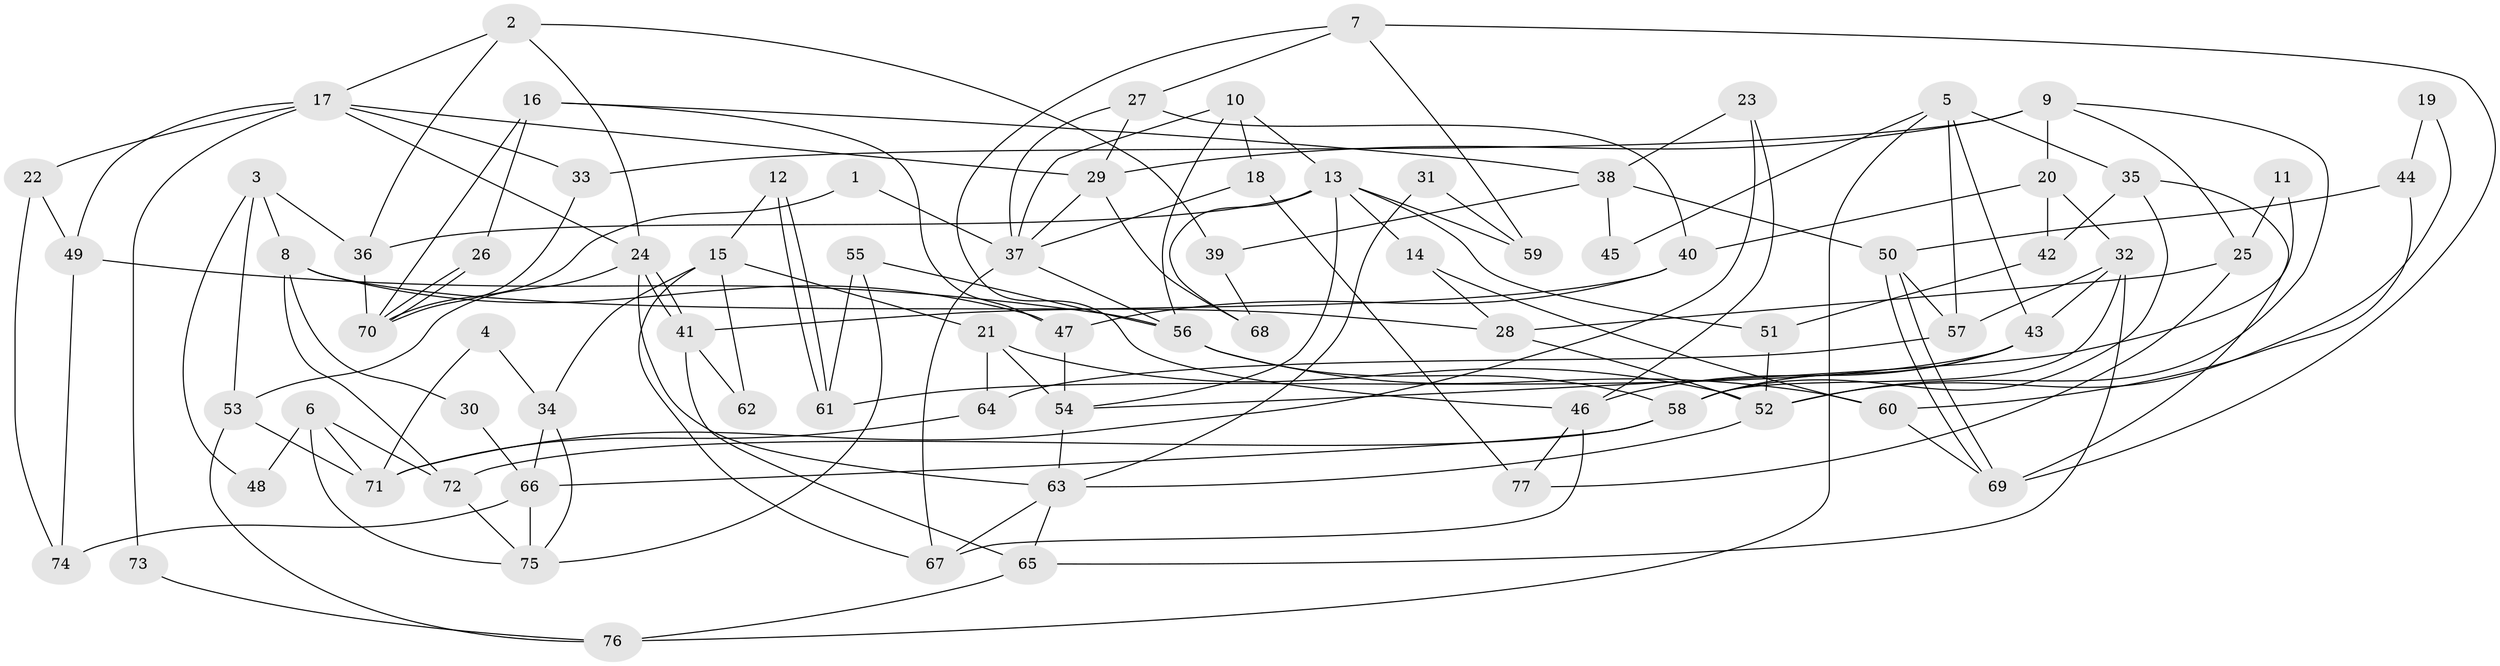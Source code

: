 // Generated by graph-tools (version 1.1) at 2025/01/03/09/25 03:01:59]
// undirected, 77 vertices, 154 edges
graph export_dot {
graph [start="1"]
  node [color=gray90,style=filled];
  1;
  2;
  3;
  4;
  5;
  6;
  7;
  8;
  9;
  10;
  11;
  12;
  13;
  14;
  15;
  16;
  17;
  18;
  19;
  20;
  21;
  22;
  23;
  24;
  25;
  26;
  27;
  28;
  29;
  30;
  31;
  32;
  33;
  34;
  35;
  36;
  37;
  38;
  39;
  40;
  41;
  42;
  43;
  44;
  45;
  46;
  47;
  48;
  49;
  50;
  51;
  52;
  53;
  54;
  55;
  56;
  57;
  58;
  59;
  60;
  61;
  62;
  63;
  64;
  65;
  66;
  67;
  68;
  69;
  70;
  71;
  72;
  73;
  74;
  75;
  76;
  77;
  1 -- 70;
  1 -- 37;
  2 -- 17;
  2 -- 24;
  2 -- 36;
  2 -- 39;
  3 -- 8;
  3 -- 36;
  3 -- 48;
  3 -- 53;
  4 -- 71;
  4 -- 34;
  5 -- 57;
  5 -- 35;
  5 -- 43;
  5 -- 45;
  5 -- 76;
  6 -- 72;
  6 -- 75;
  6 -- 48;
  6 -- 71;
  7 -- 46;
  7 -- 27;
  7 -- 59;
  7 -- 69;
  8 -- 47;
  8 -- 28;
  8 -- 30;
  8 -- 72;
  9 -- 20;
  9 -- 33;
  9 -- 25;
  9 -- 29;
  9 -- 52;
  10 -- 37;
  10 -- 56;
  10 -- 13;
  10 -- 18;
  11 -- 54;
  11 -- 25;
  12 -- 61;
  12 -- 61;
  12 -- 15;
  13 -- 36;
  13 -- 14;
  13 -- 51;
  13 -- 54;
  13 -- 59;
  13 -- 68;
  14 -- 60;
  14 -- 28;
  15 -- 21;
  15 -- 67;
  15 -- 34;
  15 -- 62;
  16 -- 38;
  16 -- 47;
  16 -- 26;
  16 -- 70;
  17 -- 49;
  17 -- 29;
  17 -- 22;
  17 -- 24;
  17 -- 33;
  17 -- 73;
  18 -- 37;
  18 -- 77;
  19 -- 52;
  19 -- 44;
  20 -- 42;
  20 -- 32;
  20 -- 40;
  21 -- 64;
  21 -- 52;
  21 -- 54;
  22 -- 74;
  22 -- 49;
  23 -- 71;
  23 -- 46;
  23 -- 38;
  24 -- 41;
  24 -- 41;
  24 -- 53;
  24 -- 63;
  25 -- 28;
  25 -- 77;
  26 -- 70;
  26 -- 70;
  27 -- 40;
  27 -- 37;
  27 -- 29;
  28 -- 52;
  29 -- 37;
  29 -- 68;
  30 -- 66;
  31 -- 59;
  31 -- 63;
  32 -- 65;
  32 -- 58;
  32 -- 43;
  32 -- 57;
  33 -- 70;
  34 -- 75;
  34 -- 66;
  35 -- 69;
  35 -- 58;
  35 -- 42;
  36 -- 70;
  37 -- 67;
  37 -- 56;
  38 -- 39;
  38 -- 45;
  38 -- 50;
  39 -- 68;
  40 -- 41;
  40 -- 47;
  41 -- 65;
  41 -- 62;
  42 -- 51;
  43 -- 46;
  43 -- 58;
  43 -- 61;
  44 -- 60;
  44 -- 50;
  46 -- 77;
  46 -- 67;
  47 -- 54;
  49 -- 56;
  49 -- 74;
  50 -- 69;
  50 -- 69;
  50 -- 57;
  51 -- 52;
  52 -- 63;
  53 -- 71;
  53 -- 76;
  54 -- 63;
  55 -- 56;
  55 -- 61;
  55 -- 75;
  56 -- 58;
  56 -- 60;
  57 -- 64;
  58 -- 66;
  58 -- 72;
  60 -- 69;
  63 -- 65;
  63 -- 67;
  64 -- 71;
  65 -- 76;
  66 -- 75;
  66 -- 74;
  72 -- 75;
  73 -- 76;
}
